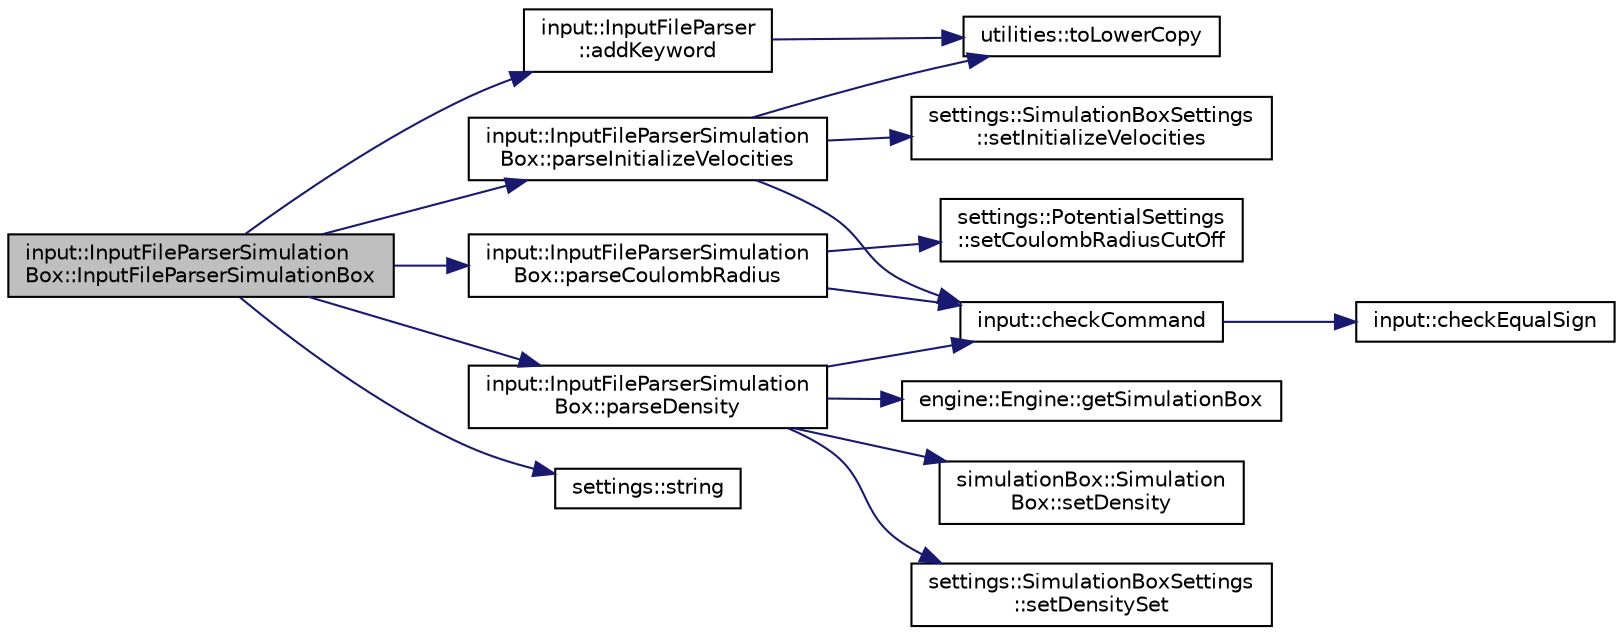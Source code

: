 digraph "input::InputFileParserSimulationBox::InputFileParserSimulationBox"
{
 // LATEX_PDF_SIZE
  edge [fontname="Helvetica",fontsize="10",labelfontname="Helvetica",labelfontsize="10"];
  node [fontname="Helvetica",fontsize="10",shape=record];
  rankdir="LR";
  Node1 [label="input::InputFileParserSimulation\lBox::InputFileParserSimulationBox",height=0.2,width=0.4,color="black", fillcolor="grey75", style="filled", fontcolor="black",tooltip="Construct a new Input File Parser Simulation Box:: Input File Parser Simulation Box object."];
  Node1 -> Node2 [color="midnightblue",fontsize="10",style="solid",fontname="Helvetica"];
  Node2 [label="input::InputFileParser\l::addKeyword",height=0.2,width=0.4,color="black", fillcolor="white", style="filled",URL="$classinput_1_1InputFileParser.html#ab851322dfd41fcd59d75931012a5fcce",tooltip="add keyword to different keyword maps"];
  Node2 -> Node3 [color="midnightblue",fontsize="10",style="solid",fontname="Helvetica"];
  Node3 [label="utilities::toLowerCopy",height=0.2,width=0.4,color="black", fillcolor="white", style="filled",URL="$namespaceutilities.html#a00b80743096ddd313ba418b9a7730698",tooltip="returns a copy of a string all lower case"];
  Node1 -> Node4 [color="midnightblue",fontsize="10",style="solid",fontname="Helvetica"];
  Node4 [label="input::InputFileParserSimulation\lBox::parseCoulombRadius",height=0.2,width=0.4,color="black", fillcolor="white", style="filled",URL="$classinput_1_1InputFileParserSimulationBox.html#a5ece2334c21248b2f01e7bbff74b38c3",tooltip="parses the coulomb cutoff radius"];
  Node4 -> Node5 [color="midnightblue",fontsize="10",style="solid",fontname="Helvetica"];
  Node5 [label="input::checkCommand",height=0.2,width=0.4,color="black", fillcolor="white", style="filled",URL="$namespaceinput.html#a81877d6bfa9b46cdca1b280c6d1b30fb",tooltip="check if command array has exactly 3 elements"];
  Node5 -> Node6 [color="midnightblue",fontsize="10",style="solid",fontname="Helvetica"];
  Node6 [label="input::checkEqualSign",height=0.2,width=0.4,color="black", fillcolor="white", style="filled",URL="$namespaceinput.html#a586caa23c32d86459177222a3b5d53fe",tooltip="check if parameter is \"=\""];
  Node4 -> Node7 [color="midnightblue",fontsize="10",style="solid",fontname="Helvetica"];
  Node7 [label="settings::PotentialSettings\l::setCoulombRadiusCutOff",height=0.2,width=0.4,color="black", fillcolor="white", style="filled",URL="$classsettings_1_1PotentialSettings.html#a069d7448d04479a23be9ab98680f7288",tooltip=" "];
  Node1 -> Node8 [color="midnightblue",fontsize="10",style="solid",fontname="Helvetica"];
  Node8 [label="input::InputFileParserSimulation\lBox::parseDensity",height=0.2,width=0.4,color="black", fillcolor="white", style="filled",URL="$classinput_1_1InputFileParserSimulationBox.html#a9331213ce2870f964c5b67256424edce",tooltip="parse density of simulation and set it in simulation box"];
  Node8 -> Node5 [color="midnightblue",fontsize="10",style="solid",fontname="Helvetica"];
  Node8 -> Node9 [color="midnightblue",fontsize="10",style="solid",fontname="Helvetica"];
  Node9 [label="engine::Engine::getSimulationBox",height=0.2,width=0.4,color="black", fillcolor="white", style="filled",URL="$classengine_1_1Engine.html#ace473cd47266e64aee716132e724bfbc",tooltip=" "];
  Node8 -> Node10 [color="midnightblue",fontsize="10",style="solid",fontname="Helvetica"];
  Node10 [label="simulationBox::Simulation\lBox::setDensity",height=0.2,width=0.4,color="black", fillcolor="white", style="filled",URL="$classsimulationBox_1_1SimulationBox.html#ab2e30e765bfc50e404b136133a0e8f9e",tooltip=" "];
  Node8 -> Node11 [color="midnightblue",fontsize="10",style="solid",fontname="Helvetica"];
  Node11 [label="settings::SimulationBoxSettings\l::setDensitySet",height=0.2,width=0.4,color="black", fillcolor="white", style="filled",URL="$classsettings_1_1SimulationBoxSettings.html#a2dd5fb02976d822d56aae5620199039a",tooltip=" "];
  Node1 -> Node12 [color="midnightblue",fontsize="10",style="solid",fontname="Helvetica"];
  Node12 [label="input::InputFileParserSimulation\lBox::parseInitializeVelocities",height=0.2,width=0.4,color="black", fillcolor="white", style="filled",URL="$classinput_1_1InputFileParserSimulationBox.html#a63ad7fa7fff46e07ad4be298cf021c8d",tooltip="parse if velocities should be initialized with maxwell boltzmann distribution"];
  Node12 -> Node5 [color="midnightblue",fontsize="10",style="solid",fontname="Helvetica"];
  Node12 -> Node13 [color="midnightblue",fontsize="10",style="solid",fontname="Helvetica"];
  Node13 [label="settings::SimulationBoxSettings\l::setInitializeVelocities",height=0.2,width=0.4,color="black", fillcolor="white", style="filled",URL="$classsettings_1_1SimulationBoxSettings.html#af21be9ed0f5d4df9d2eec03f7ae32fda",tooltip=" "];
  Node12 -> Node3 [color="midnightblue",fontsize="10",style="solid",fontname="Helvetica"];
  Node1 -> Node14 [color="midnightblue",fontsize="10",style="solid",fontname="Helvetica"];
  Node14 [label="settings::string",height=0.2,width=0.4,color="black", fillcolor="white", style="filled",URL="$namespacesettings.html#a25810432631a237804b3241be4305787",tooltip="return string of manostatType"];
}
